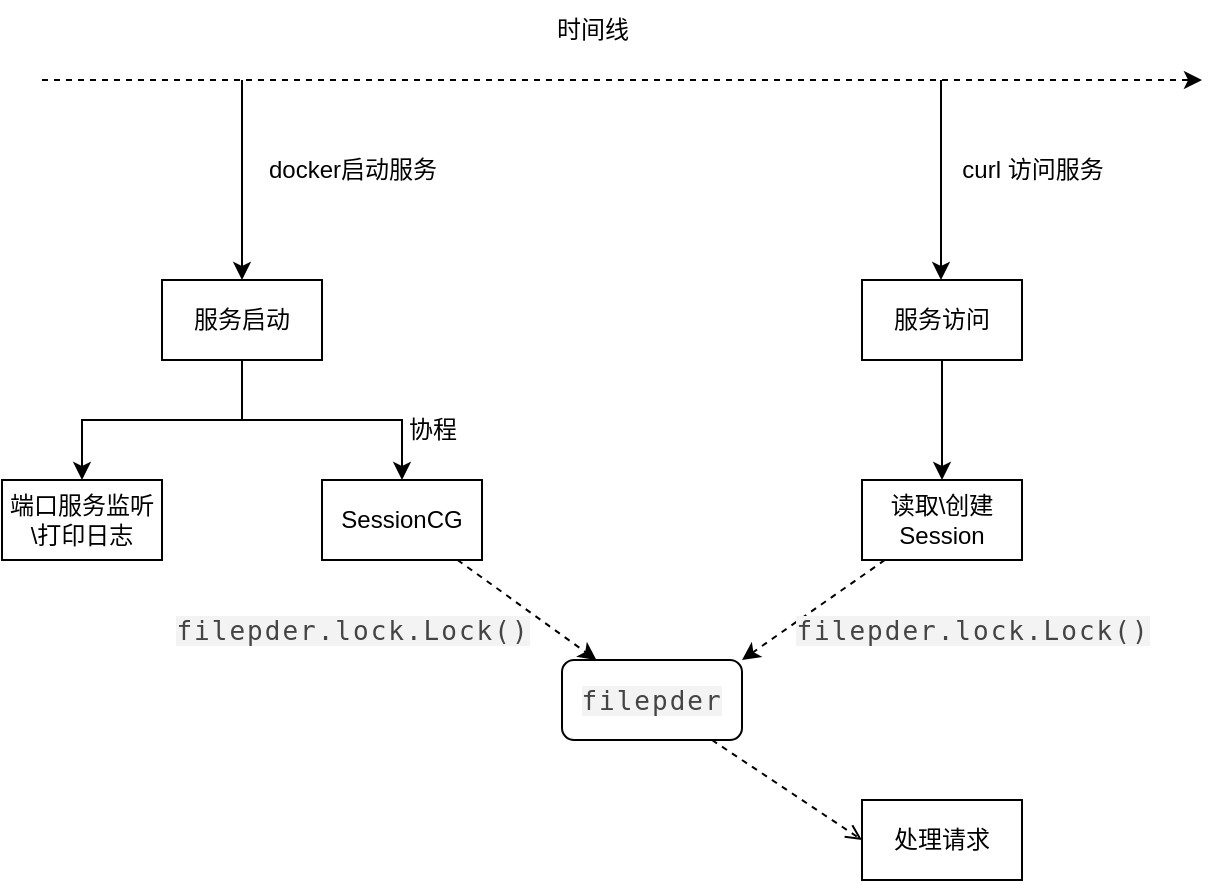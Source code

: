 <mxfile version="26.2.5">
  <diagram name="第 1 页" id="nNbaqZoOLx6xtGllvtjS">
    <mxGraphModel dx="863" dy="482" grid="1" gridSize="10" guides="1" tooltips="1" connect="1" arrows="1" fold="1" page="1" pageScale="1" pageWidth="827" pageHeight="1169" math="0" shadow="0">
      <root>
        <mxCell id="0" />
        <mxCell id="1" parent="0" />
        <mxCell id="qx5MMXyXuyL3dPPYO67F-7" style="edgeStyle=orthogonalEdgeStyle;rounded=0;orthogonalLoop=1;jettySize=auto;html=1;entryX=0.5;entryY=0;entryDx=0;entryDy=0;" parent="1" source="qx5MMXyXuyL3dPPYO67F-1" target="qx5MMXyXuyL3dPPYO67F-2" edge="1">
          <mxGeometry relative="1" as="geometry" />
        </mxCell>
        <mxCell id="dTvjq2IXnVbOgI2cKrY6-2" style="edgeStyle=orthogonalEdgeStyle;rounded=0;orthogonalLoop=1;jettySize=auto;html=1;" edge="1" parent="1" source="qx5MMXyXuyL3dPPYO67F-1" target="dTvjq2IXnVbOgI2cKrY6-1">
          <mxGeometry relative="1" as="geometry" />
        </mxCell>
        <mxCell id="qx5MMXyXuyL3dPPYO67F-1" value="服务启动" style="rounded=0;whiteSpace=wrap;html=1;" parent="1" vertex="1">
          <mxGeometry x="150" y="200" width="80" height="40" as="geometry" />
        </mxCell>
        <mxCell id="qx5MMXyXuyL3dPPYO67F-8" style="rounded=0;orthogonalLoop=1;jettySize=auto;html=1;dashed=1;" parent="1" source="qx5MMXyXuyL3dPPYO67F-2" target="qx5MMXyXuyL3dPPYO67F-3" edge="1">
          <mxGeometry relative="1" as="geometry" />
        </mxCell>
        <mxCell id="qx5MMXyXuyL3dPPYO67F-2" value="SessionCG" style="rounded=0;whiteSpace=wrap;html=1;" parent="1" vertex="1">
          <mxGeometry x="230" y="300" width="80" height="40" as="geometry" />
        </mxCell>
        <mxCell id="qx5MMXyXuyL3dPPYO67F-13" style="rounded=0;orthogonalLoop=1;jettySize=auto;html=1;dashed=1;endArrow=open;startFill=0;endFill=0;entryX=0;entryY=0.5;entryDx=0;entryDy=0;" parent="1" source="qx5MMXyXuyL3dPPYO67F-3" edge="1" target="qx5MMXyXuyL3dPPYO67F-11">
          <mxGeometry relative="1" as="geometry">
            <mxPoint x="500" y="490" as="targetPoint" />
          </mxGeometry>
        </mxCell>
        <mxCell id="qx5MMXyXuyL3dPPYO67F-3" value="&lt;span style=&quot;color: rgb(68, 68, 68); font-family: consolas, Menlo, &amp;quot;PingFang SC&amp;quot;, &amp;quot;Microsoft YaHei&amp;quot;, monospace; font-size: 13px; letter-spacing: 1px; text-align: start; white-space: pre; background-color: rgb(243, 243, 243);&quot;&gt;filepder&lt;/span&gt;" style="rounded=1;whiteSpace=wrap;html=1;" parent="1" vertex="1">
          <mxGeometry x="350" y="390" width="90" height="40" as="geometry" />
        </mxCell>
        <mxCell id="qx5MMXyXuyL3dPPYO67F-9" style="edgeStyle=orthogonalEdgeStyle;rounded=0;orthogonalLoop=1;jettySize=auto;html=1;" parent="1" source="qx5MMXyXuyL3dPPYO67F-5" target="qx5MMXyXuyL3dPPYO67F-6" edge="1">
          <mxGeometry relative="1" as="geometry" />
        </mxCell>
        <mxCell id="qx5MMXyXuyL3dPPYO67F-5" value="服务访问" style="rounded=0;whiteSpace=wrap;html=1;" parent="1" vertex="1">
          <mxGeometry x="500" y="200" width="80" height="40" as="geometry" />
        </mxCell>
        <mxCell id="qx5MMXyXuyL3dPPYO67F-10" style="rounded=0;orthogonalLoop=1;jettySize=auto;html=1;elbow=vertical;dashed=1;endArrow=classic;startFill=0;entryX=1;entryY=0;entryDx=0;entryDy=0;endFill=1;" parent="1" source="qx5MMXyXuyL3dPPYO67F-6" target="qx5MMXyXuyL3dPPYO67F-3" edge="1">
          <mxGeometry relative="1" as="geometry" />
        </mxCell>
        <mxCell id="qx5MMXyXuyL3dPPYO67F-6" value="读取\创建Session" style="rounded=0;whiteSpace=wrap;html=1;" parent="1" vertex="1">
          <mxGeometry x="500" y="300" width="80" height="40" as="geometry" />
        </mxCell>
        <mxCell id="qx5MMXyXuyL3dPPYO67F-11" value="处理请求" style="rounded=0;whiteSpace=wrap;html=1;" parent="1" vertex="1">
          <mxGeometry x="500" y="460" width="80" height="40" as="geometry" />
        </mxCell>
        <mxCell id="qx5MMXyXuyL3dPPYO67F-14" value="&lt;span style=&quot;color: rgb(68, 68, 68); font-family: consolas, Menlo, &amp;quot;PingFang SC&amp;quot;, &amp;quot;Microsoft YaHei&amp;quot;, monospace; font-size: 13px; letter-spacing: 1px; text-align: start; white-space-collapse: preserve; background-color: rgb(243, 243, 243);&quot;&gt;filepder.lock.Lock()&lt;/span&gt;" style="text;html=1;align=center;verticalAlign=middle;resizable=0;points=[];autosize=1;strokeColor=none;fillColor=none;" parent="1" vertex="1">
          <mxGeometry x="150" y="360" width="190" height="30" as="geometry" />
        </mxCell>
        <mxCell id="qx5MMXyXuyL3dPPYO67F-15" value="&lt;span style=&quot;color: rgb(68, 68, 68); font-family: consolas, Menlo, &amp;quot;PingFang SC&amp;quot;, &amp;quot;Microsoft YaHei&amp;quot;, monospace; font-size: 13px; letter-spacing: 1px; text-align: start; white-space-collapse: preserve; background-color: rgb(243, 243, 243);&quot;&gt;filepder.lock.Lock()&lt;/span&gt;" style="text;html=1;align=center;verticalAlign=middle;resizable=0;points=[];autosize=1;strokeColor=none;fillColor=none;" parent="1" vertex="1">
          <mxGeometry x="460" y="360" width="190" height="30" as="geometry" />
        </mxCell>
        <mxCell id="qx5MMXyXuyL3dPPYO67F-16" value="" style="endArrow=classic;html=1;rounded=0;dashed=1;" parent="1" edge="1">
          <mxGeometry width="50" height="50" relative="1" as="geometry">
            <mxPoint x="90" y="100" as="sourcePoint" />
            <mxPoint x="670" y="100" as="targetPoint" />
          </mxGeometry>
        </mxCell>
        <mxCell id="qx5MMXyXuyL3dPPYO67F-17" value="" style="endArrow=classic;html=1;rounded=0;entryX=0.5;entryY=0;entryDx=0;entryDy=0;" parent="1" target="qx5MMXyXuyL3dPPYO67F-1" edge="1">
          <mxGeometry width="50" height="50" relative="1" as="geometry">
            <mxPoint x="190" y="100" as="sourcePoint" />
            <mxPoint x="220" y="130" as="targetPoint" />
          </mxGeometry>
        </mxCell>
        <mxCell id="qx5MMXyXuyL3dPPYO67F-18" value="" style="endArrow=classic;html=1;rounded=0;entryX=0.5;entryY=0;entryDx=0;entryDy=0;" parent="1" edge="1">
          <mxGeometry width="50" height="50" relative="1" as="geometry">
            <mxPoint x="539.5" y="100" as="sourcePoint" />
            <mxPoint x="539.5" y="200" as="targetPoint" />
          </mxGeometry>
        </mxCell>
        <mxCell id="qx5MMXyXuyL3dPPYO67F-19" value="docker启动服务" style="text;html=1;align=center;verticalAlign=middle;resizable=0;points=[];autosize=1;strokeColor=none;fillColor=none;" parent="1" vertex="1">
          <mxGeometry x="190" y="130" width="110" height="30" as="geometry" />
        </mxCell>
        <mxCell id="qx5MMXyXuyL3dPPYO67F-20" value="curl 访问服务" style="text;html=1;align=center;verticalAlign=middle;resizable=0;points=[];autosize=1;strokeColor=none;fillColor=none;" parent="1" vertex="1">
          <mxGeometry x="540" y="130" width="90" height="30" as="geometry" />
        </mxCell>
        <mxCell id="qx5MMXyXuyL3dPPYO67F-21" value="时间线" style="text;html=1;align=center;verticalAlign=middle;resizable=0;points=[];autosize=1;strokeColor=none;fillColor=none;" parent="1" vertex="1">
          <mxGeometry x="335" y="60" width="60" height="30" as="geometry" />
        </mxCell>
        <mxCell id="dTvjq2IXnVbOgI2cKrY6-1" value="端口服务监听\打印日志" style="rounded=0;whiteSpace=wrap;html=1;" vertex="1" parent="1">
          <mxGeometry x="70" y="300" width="80" height="40" as="geometry" />
        </mxCell>
        <mxCell id="dTvjq2IXnVbOgI2cKrY6-3" value="协程" style="text;html=1;align=center;verticalAlign=middle;resizable=0;points=[];autosize=1;strokeColor=none;fillColor=none;" vertex="1" parent="1">
          <mxGeometry x="260" y="260" width="50" height="30" as="geometry" />
        </mxCell>
      </root>
    </mxGraphModel>
  </diagram>
</mxfile>
